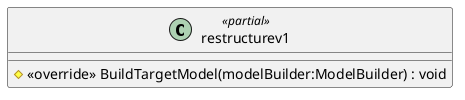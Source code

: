 @startuml
class restructurev1 <<partial>> {
    # <<override>> BuildTargetModel(modelBuilder:ModelBuilder) : void
}
@enduml
